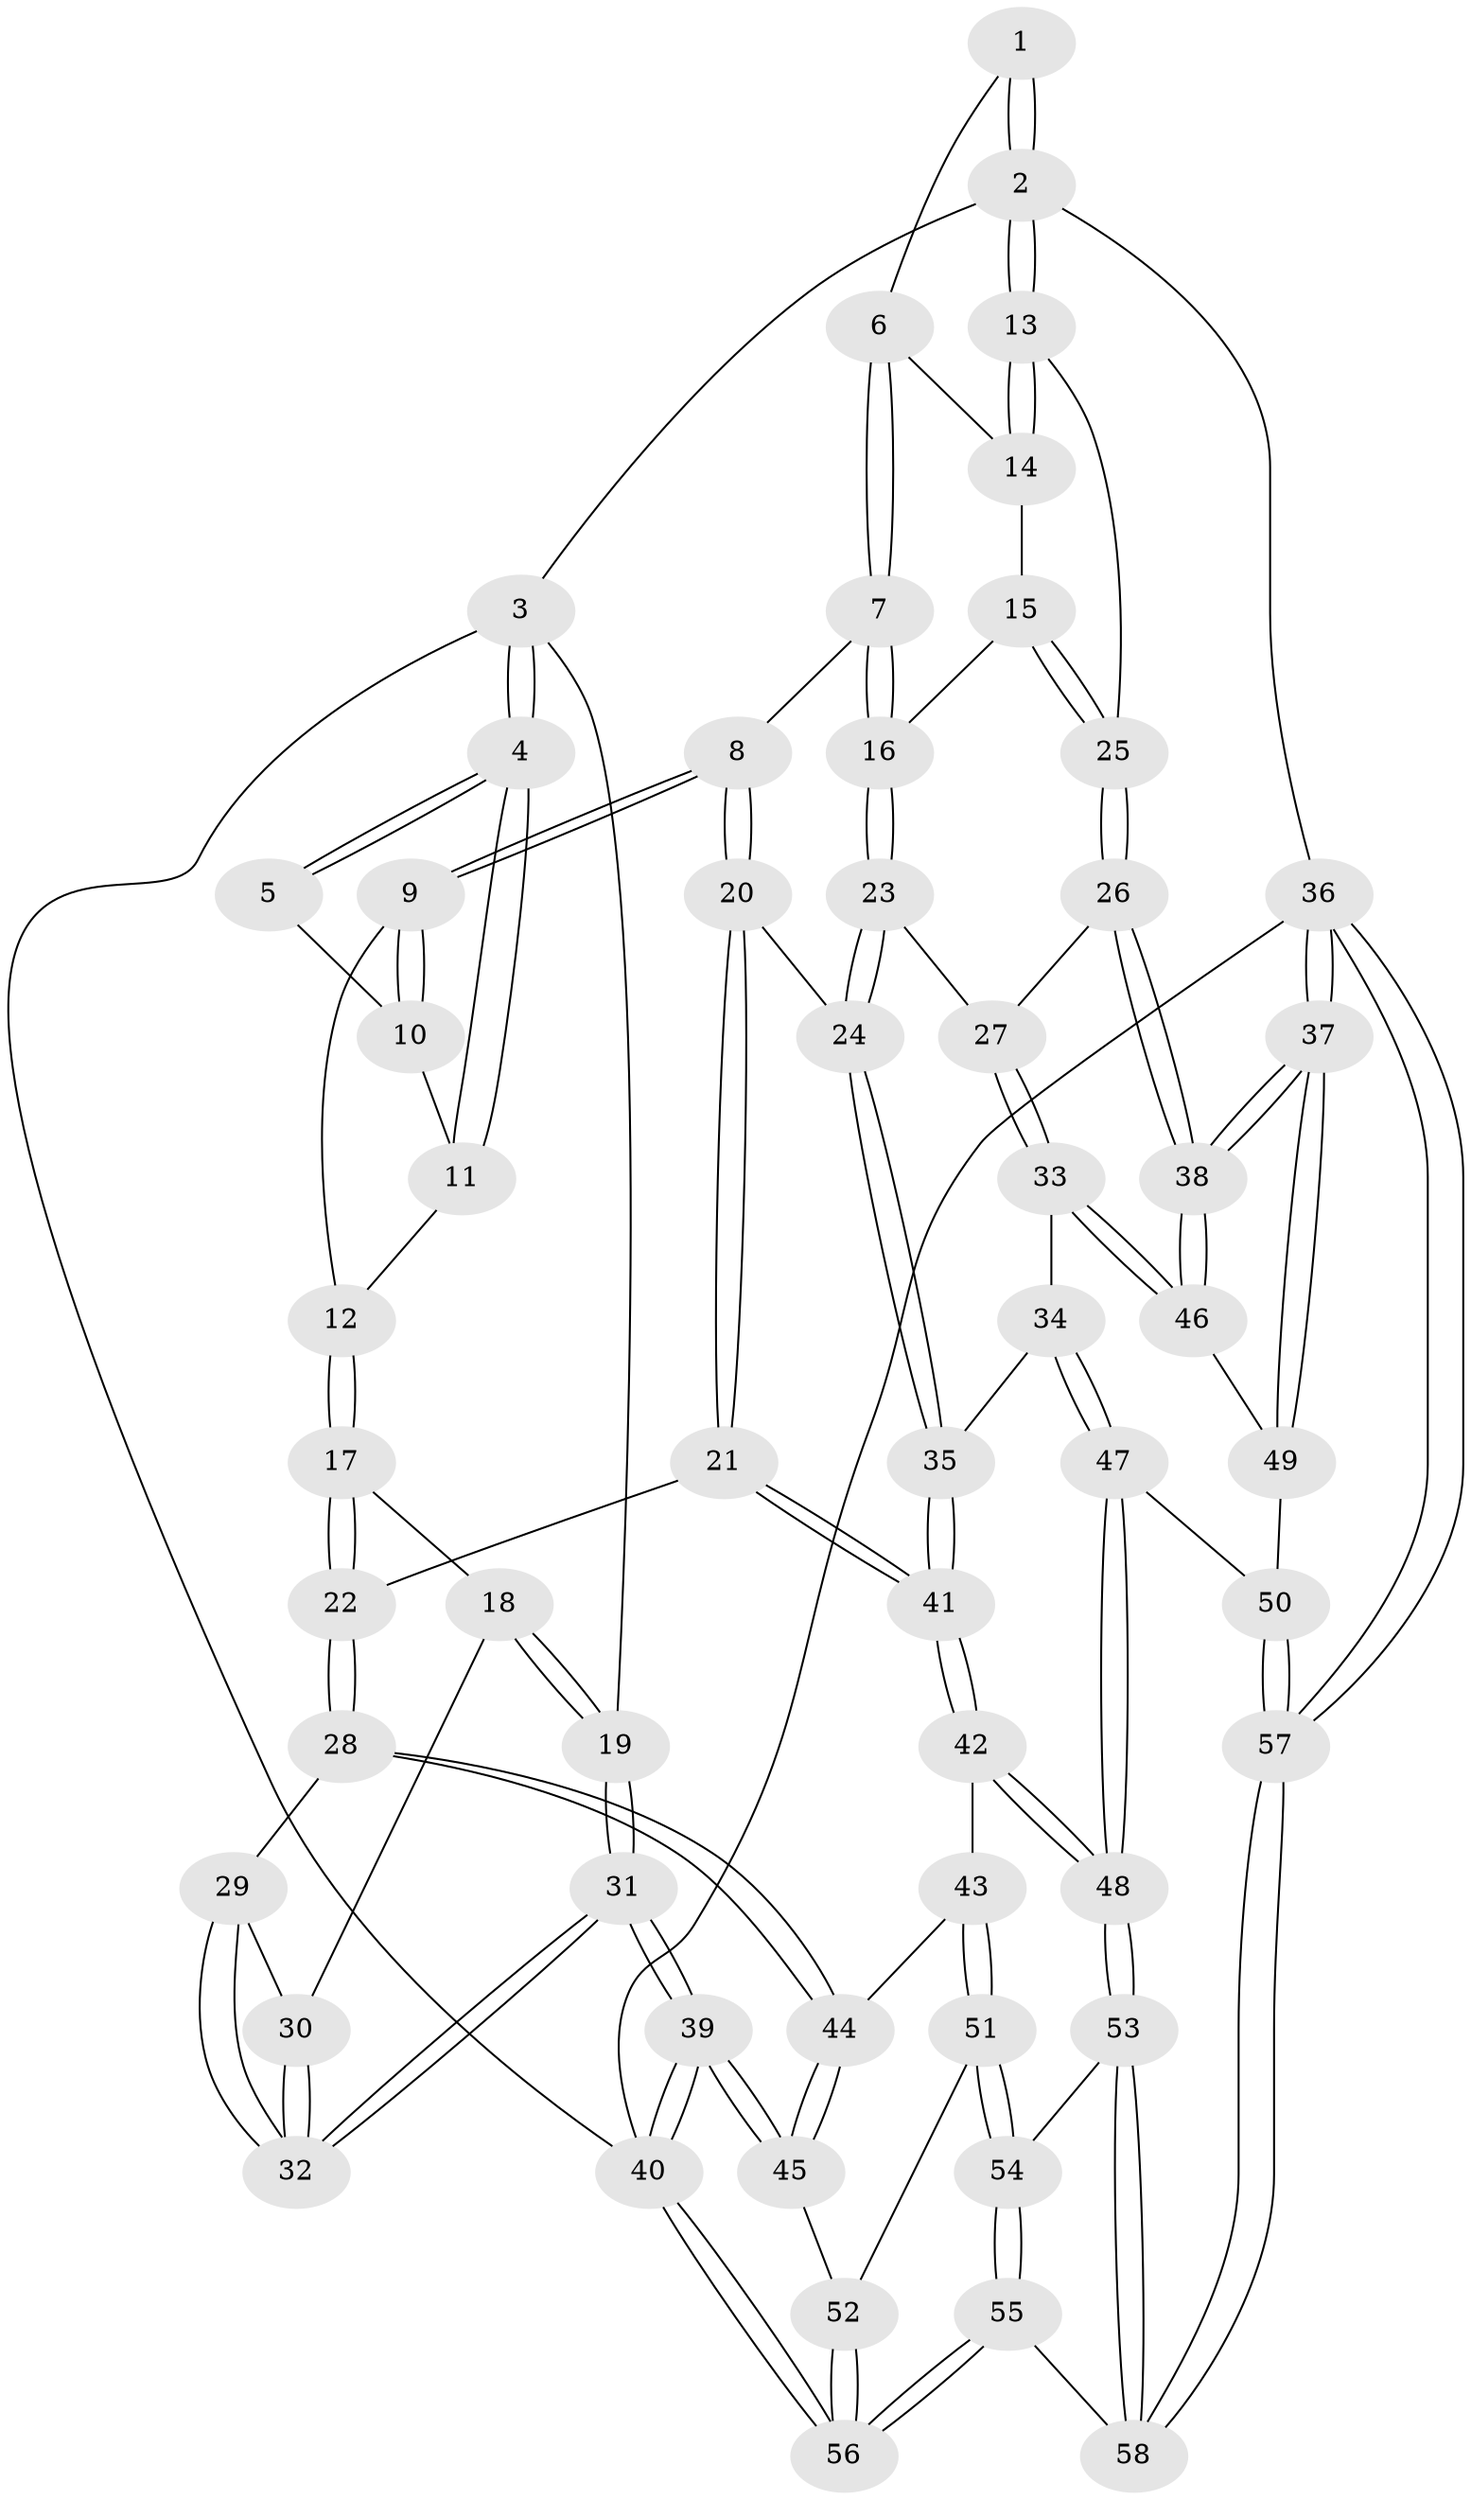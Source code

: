 // Generated by graph-tools (version 1.1) at 2025/27/03/09/25 03:27:12]
// undirected, 58 vertices, 142 edges
graph export_dot {
graph [start="1"]
  node [color=gray90,style=filled];
  1 [pos="+0.7284530354604196+0"];
  2 [pos="+1+0"];
  3 [pos="+0+0"];
  4 [pos="+0+0"];
  5 [pos="+0.4234478098119658+0"];
  6 [pos="+0.7173848688883964+0.03836522009354772"];
  7 [pos="+0.6446299837734336+0.160556861004177"];
  8 [pos="+0.5699649420674641+0.2387463137172232"];
  9 [pos="+0.49791653275440717+0.22883661397814858"];
  10 [pos="+0.44323957387057056+0.030447953862441045"];
  11 [pos="+0.29769081350547105+0.05942081286913109"];
  12 [pos="+0.4423801615515033+0.2431245389215776"];
  13 [pos="+1+0.00657926218699257"];
  14 [pos="+0.8119713079469006+0.08792130827925938"];
  15 [pos="+0.9985228029596298+0.28893785268336475"];
  16 [pos="+0.9632755066388949+0.30841635137037"];
  17 [pos="+0.28810071083338296+0.33406194493062946"];
  18 [pos="+0.19839955154481764+0.32884665602731844"];
  19 [pos="+0+0.13217896471864485"];
  20 [pos="+0.6352026707046966+0.3694275738571999"];
  21 [pos="+0.46983770434345257+0.5704389180857663"];
  22 [pos="+0.37701952928274746+0.5192863356539402"];
  23 [pos="+0.8344896556922006+0.42780715169353883"];
  24 [pos="+0.749822577011649+0.44988051516269567"];
  25 [pos="+1+0.24393592839358114"];
  26 [pos="+1+0.49506015109077506"];
  27 [pos="+0.9180370107880933+0.5204195043800658"];
  28 [pos="+0.26280021669792125+0.6310407396576103"];
  29 [pos="+0.20964559017465545+0.6029969235001909"];
  30 [pos="+0.18488946615094257+0.41831169049460215"];
  31 [pos="+0+0.7447323980435091"];
  32 [pos="+0.0320343808241087+0.6565762106395421"];
  33 [pos="+0.958943427208293+0.6658776859511678"];
  34 [pos="+0.7737098636170112+0.6921696675560393"];
  35 [pos="+0.7272400920149337+0.6415689812140716"];
  36 [pos="+1+1"];
  37 [pos="+1+1"];
  38 [pos="+1+0.7489732941177208"];
  39 [pos="+0+1"];
  40 [pos="+0+1"];
  41 [pos="+0.5136060112330603+0.6921927456805826"];
  42 [pos="+0.4777186896597976+0.766773259146842"];
  43 [pos="+0.39526855598709915+0.7823060499464092"];
  44 [pos="+0.2958707351378102+0.7629822474327544"];
  45 [pos="+0+0.9474513187835423"];
  46 [pos="+1+0.7335856572094394"];
  47 [pos="+0.7804339946571093+0.8575853527181169"];
  48 [pos="+0.554483565414671+0.8907203272074249"];
  49 [pos="+0.8666491759725605+0.8435833354469395"];
  50 [pos="+0.7881309913657848+0.866112462670216"];
  51 [pos="+0.3534863412957653+0.9331766510475721"];
  52 [pos="+0.34591747772786086+0.9392000327682957"];
  53 [pos="+0.5516485948796359+0.9125827063848406"];
  54 [pos="+0.407041828917206+0.9702314402352542"];
  55 [pos="+0.37110773437271605+1"];
  56 [pos="+0.2883305618448291+1"];
  57 [pos="+0.92860577367323+1"];
  58 [pos="+0.5891778701636442+1"];
  1 -- 2;
  1 -- 2;
  1 -- 6;
  2 -- 3;
  2 -- 13;
  2 -- 13;
  2 -- 36;
  3 -- 4;
  3 -- 4;
  3 -- 19;
  3 -- 40;
  4 -- 5;
  4 -- 5;
  4 -- 11;
  4 -- 11;
  5 -- 10;
  6 -- 7;
  6 -- 7;
  6 -- 14;
  7 -- 8;
  7 -- 16;
  7 -- 16;
  8 -- 9;
  8 -- 9;
  8 -- 20;
  8 -- 20;
  9 -- 10;
  9 -- 10;
  9 -- 12;
  10 -- 11;
  11 -- 12;
  12 -- 17;
  12 -- 17;
  13 -- 14;
  13 -- 14;
  13 -- 25;
  14 -- 15;
  15 -- 16;
  15 -- 25;
  15 -- 25;
  16 -- 23;
  16 -- 23;
  17 -- 18;
  17 -- 22;
  17 -- 22;
  18 -- 19;
  18 -- 19;
  18 -- 30;
  19 -- 31;
  19 -- 31;
  20 -- 21;
  20 -- 21;
  20 -- 24;
  21 -- 22;
  21 -- 41;
  21 -- 41;
  22 -- 28;
  22 -- 28;
  23 -- 24;
  23 -- 24;
  23 -- 27;
  24 -- 35;
  24 -- 35;
  25 -- 26;
  25 -- 26;
  26 -- 27;
  26 -- 38;
  26 -- 38;
  27 -- 33;
  27 -- 33;
  28 -- 29;
  28 -- 44;
  28 -- 44;
  29 -- 30;
  29 -- 32;
  29 -- 32;
  30 -- 32;
  30 -- 32;
  31 -- 32;
  31 -- 32;
  31 -- 39;
  31 -- 39;
  33 -- 34;
  33 -- 46;
  33 -- 46;
  34 -- 35;
  34 -- 47;
  34 -- 47;
  35 -- 41;
  35 -- 41;
  36 -- 37;
  36 -- 37;
  36 -- 57;
  36 -- 57;
  36 -- 40;
  37 -- 38;
  37 -- 38;
  37 -- 49;
  37 -- 49;
  38 -- 46;
  38 -- 46;
  39 -- 40;
  39 -- 40;
  39 -- 45;
  39 -- 45;
  40 -- 56;
  40 -- 56;
  41 -- 42;
  41 -- 42;
  42 -- 43;
  42 -- 48;
  42 -- 48;
  43 -- 44;
  43 -- 51;
  43 -- 51;
  44 -- 45;
  44 -- 45;
  45 -- 52;
  46 -- 49;
  47 -- 48;
  47 -- 48;
  47 -- 50;
  48 -- 53;
  48 -- 53;
  49 -- 50;
  50 -- 57;
  50 -- 57;
  51 -- 52;
  51 -- 54;
  51 -- 54;
  52 -- 56;
  52 -- 56;
  53 -- 54;
  53 -- 58;
  53 -- 58;
  54 -- 55;
  54 -- 55;
  55 -- 56;
  55 -- 56;
  55 -- 58;
  57 -- 58;
  57 -- 58;
}
